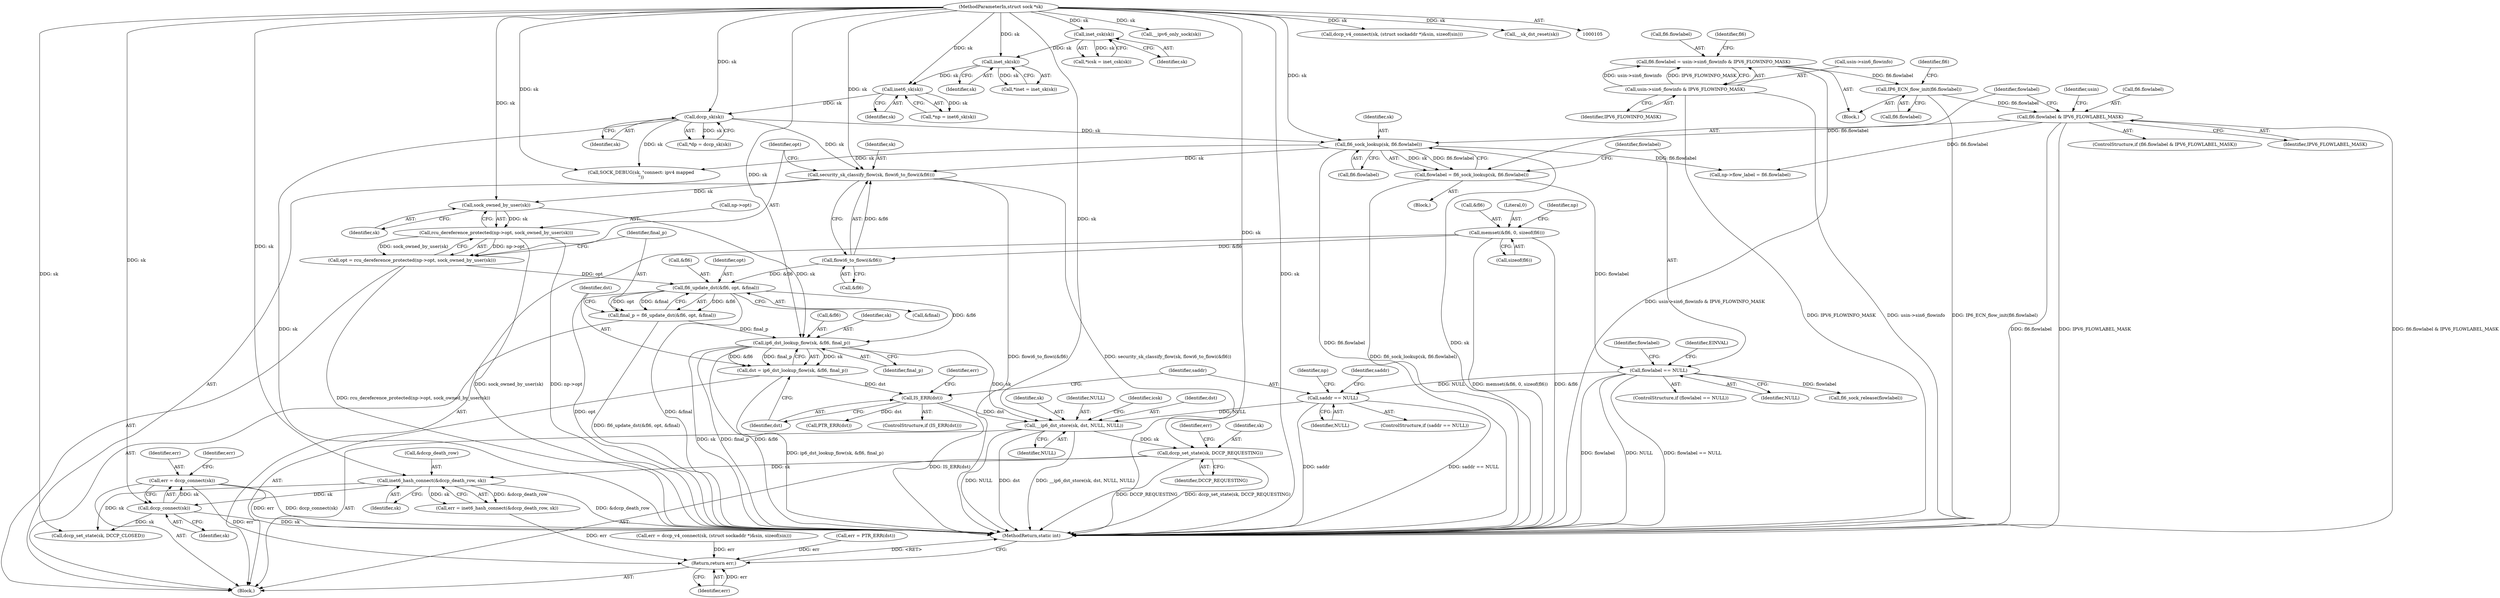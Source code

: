 digraph "0_linux_45f6fad84cc305103b28d73482b344d7f5b76f39@API" {
"1000585" [label="(Call,err = dccp_connect(sk))"];
"1000587" [label="(Call,dccp_connect(sk))"];
"1000557" [label="(Call,inet6_hash_connect(&dccp_death_row, sk))"];
"1000552" [label="(Call,dccp_set_state(sk, DCCP_REQUESTING))"];
"1000522" [label="(Call,__ip6_dst_store(sk, dst, NULL, NULL))"];
"1000480" [label="(Call,ip6_dst_lookup_flow(sk, &fl6, final_p))"];
"1000468" [label="(Call,sock_owned_by_user(sk))"];
"1000457" [label="(Call,security_sk_classify_flow(sk, flowi6_to_flowi(&fl6)))"];
"1000202" [label="(Call,fl6_sock_lookup(sk, fl6.flowlabel))"];
"1000134" [label="(Call,dccp_sk(sk))"];
"1000129" [label="(Call,inet6_sk(sk))"];
"1000124" [label="(Call,inet_sk(sk))"];
"1000119" [label="(Call,inet_csk(sk))"];
"1000106" [label="(MethodParameterIn,struct sock *sk)"];
"1000193" [label="(Call,fl6.flowlabel & IPV6_FLOWLABEL_MASK)"];
"1000188" [label="(Call,IP6_ECN_flow_init(fl6.flowlabel))"];
"1000179" [label="(Call,fl6.flowlabel = usin->sin6_flowinfo & IPV6_FLOWINFO_MASK)"];
"1000183" [label="(Call,usin->sin6_flowinfo & IPV6_FLOWINFO_MASK)"];
"1000459" [label="(Call,flowi6_to_flowi(&fl6))"];
"1000168" [label="(Call,memset(&fl6, 0, sizeof(fl6)))"];
"1000472" [label="(Call,fl6_update_dst(&fl6, opt, &final))"];
"1000462" [label="(Call,opt = rcu_dereference_protected(np->opt, sock_owned_by_user(sk)))"];
"1000464" [label="(Call,rcu_dereference_protected(np->opt, sock_owned_by_user(sk)))"];
"1000470" [label="(Call,final_p = fl6_update_dst(&fl6, opt, &final))"];
"1000486" [label="(Call,IS_ERR(dst))"];
"1000478" [label="(Call,dst = ip6_dst_lookup_flow(sk, &fl6, final_p))"];
"1000495" [label="(Call,saddr == NULL)"];
"1000208" [label="(Call,flowlabel == NULL)"];
"1000200" [label="(Call,flowlabel = fl6_sock_lookup(sk, fl6.flowlabel))"];
"1000611" [label="(Return,return err;)"];
"1000120" [label="(Identifier,sk)"];
"1000490" [label="(Identifier,err)"];
"1000171" [label="(Literal,0)"];
"1000588" [label="(Identifier,sk)"];
"1000202" [label="(Call,fl6_sock_lookup(sk, fl6.flowlabel))"];
"1000193" [label="(Call,fl6.flowlabel & IPV6_FLOWLABEL_MASK)"];
"1000491" [label="(Call,PTR_ERR(dst))"];
"1000129" [label="(Call,inet6_sk(sk))"];
"1000184" [label="(Call,usin->sin6_flowinfo)"];
"1000479" [label="(Identifier,dst)"];
"1000194" [label="(Call,fl6.flowlabel)"];
"1000210" [label="(Identifier,NULL)"];
"1000523" [label="(Identifier,sk)"];
"1000297" [label="(Call,np->flow_label = fl6.flowlabel)"];
"1000590" [label="(Identifier,err)"];
"1000188" [label="(Call,IP6_ECN_flow_init(fl6.flowlabel))"];
"1000187" [label="(Identifier,IPV6_FLOWINFO_MASK)"];
"1000200" [label="(Call,flowlabel = fl6_sock_lookup(sk, fl6.flowlabel))"];
"1000106" [label="(MethodParameterIn,struct sock *sk)"];
"1000183" [label="(Call,usin->sin6_flowinfo & IPV6_FLOWINFO_MASK)"];
"1000611" [label="(Return,return err;)"];
"1000486" [label="(Call,IS_ERR(dst))"];
"1000475" [label="(Identifier,opt)"];
"1000471" [label="(Identifier,final_p)"];
"1000172" [label="(Call,sizeof(fl6))"];
"1000215" [label="(Identifier,flowlabel)"];
"1000556" [label="(Identifier,err)"];
"1000203" [label="(Identifier,sk)"];
"1000117" [label="(Call,*icsk = inet_csk(sk))"];
"1000320" [label="(Call,__ipv6_only_sock(sk))"];
"1000168" [label="(Call,memset(&fl6, 0, sizeof(fl6)))"];
"1000204" [label="(Call,fl6.flowlabel)"];
"1000361" [label="(Call,err = dccp_v4_connect(sk, (struct sockaddr *)&sin, sizeof(sin)))"];
"1000124" [label="(Call,inet_sk(sk))"];
"1000214" [label="(Call,fl6_sock_release(flowlabel))"];
"1000176" [label="(Identifier,np)"];
"1000478" [label="(Call,dst = ip6_dst_lookup_flow(sk, &fl6, final_p))"];
"1000198" [label="(Block,)"];
"1000213" [label="(Identifier,EINVAL)"];
"1000122" [label="(Call,*inet = inet_sk(sk))"];
"1000525" [label="(Identifier,NULL)"];
"1000555" [label="(Call,err = inet6_hash_connect(&dccp_death_row, sk))"];
"1000127" [label="(Call,*np = inet6_sk(sk))"];
"1000552" [label="(Call,dccp_set_state(sk, DCCP_REQUESTING))"];
"1000513" [label="(Identifier,np)"];
"1000178" [label="(Block,)"];
"1000529" [label="(Identifier,icsk)"];
"1000464" [label="(Call,rcu_dereference_protected(np->opt, sock_owned_by_user(sk)))"];
"1000485" [label="(ControlStructure,if (IS_ERR(dst)))"];
"1000526" [label="(Identifier,NULL)"];
"1000496" [label="(Identifier,saddr)"];
"1000522" [label="(Call,__ip6_dst_store(sk, dst, NULL, NULL))"];
"1000613" [label="(MethodReturn,static int)"];
"1000473" [label="(Call,&fl6)"];
"1000470" [label="(Call,final_p = fl6_update_dst(&fl6, opt, &final))"];
"1000134" [label="(Call,dccp_sk(sk))"];
"1000169" [label="(Call,&fl6)"];
"1000558" [label="(Call,&dccp_death_row)"];
"1000587" [label="(Call,dccp_connect(sk))"];
"1000489" [label="(Call,err = PTR_ERR(dst))"];
"1000109" [label="(Block,)"];
"1000554" [label="(Identifier,DCCP_REQUESTING)"];
"1000472" [label="(Call,fl6_update_dst(&fl6, opt, &final))"];
"1000458" [label="(Identifier,sk)"];
"1000316" [label="(Call,SOCK_DEBUG(sk, \"connect: ipv4 mapped\n\"))"];
"1000476" [label="(Call,&final)"];
"1000460" [label="(Call,&fl6)"];
"1000482" [label="(Call,&fl6)"];
"1000481" [label="(Identifier,sk)"];
"1000192" [label="(ControlStructure,if (fl6.flowlabel & IPV6_FLOWLABEL_MASK))"];
"1000195" [label="(Identifier,fl6)"];
"1000480" [label="(Call,ip6_dst_lookup_flow(sk, &fl6, final_p))"];
"1000595" [label="(Call,dccp_set_state(sk, DCCP_CLOSED))"];
"1000557" [label="(Call,inet6_hash_connect(&dccp_death_row, sk))"];
"1000553" [label="(Identifier,sk)"];
"1000497" [label="(Identifier,NULL)"];
"1000132" [label="(Call,*dp = dccp_sk(sk))"];
"1000363" [label="(Call,dccp_v4_connect(sk, (struct sockaddr *)&sin, sizeof(sin)))"];
"1000457" [label="(Call,security_sk_classify_flow(sk, flowi6_to_flowi(&fl6)))"];
"1000586" [label="(Identifier,err)"];
"1000469" [label="(Identifier,sk)"];
"1000524" [label="(Identifier,dst)"];
"1000179" [label="(Call,fl6.flowlabel = usin->sin6_flowinfo & IPV6_FLOWINFO_MASK)"];
"1000612" [label="(Identifier,err)"];
"1000209" [label="(Identifier,flowlabel)"];
"1000459" [label="(Call,flowi6_to_flowi(&fl6))"];
"1000135" [label="(Identifier,sk)"];
"1000207" [label="(ControlStructure,if (flowlabel == NULL))"];
"1000130" [label="(Identifier,sk)"];
"1000465" [label="(Call,np->opt)"];
"1000201" [label="(Identifier,flowlabel)"];
"1000494" [label="(ControlStructure,if (saddr == NULL))"];
"1000500" [label="(Identifier,saddr)"];
"1000462" [label="(Call,opt = rcu_dereference_protected(np->opt, sock_owned_by_user(sk)))"];
"1000208" [label="(Call,flowlabel == NULL)"];
"1000197" [label="(Identifier,IPV6_FLOWLABEL_MASK)"];
"1000180" [label="(Call,fl6.flowlabel)"];
"1000189" [label="(Call,fl6.flowlabel)"];
"1000119" [label="(Call,inet_csk(sk))"];
"1000125" [label="(Identifier,sk)"];
"1000190" [label="(Identifier,fl6)"];
"1000463" [label="(Identifier,opt)"];
"1000560" [label="(Identifier,sk)"];
"1000484" [label="(Identifier,final_p)"];
"1000468" [label="(Call,sock_owned_by_user(sk))"];
"1000220" [label="(Identifier,usin)"];
"1000585" [label="(Call,err = dccp_connect(sk))"];
"1000487" [label="(Identifier,dst)"];
"1000598" [label="(Call,__sk_dst_reset(sk))"];
"1000495" [label="(Call,saddr == NULL)"];
"1000585" -> "1000109"  [label="AST: "];
"1000585" -> "1000587"  [label="CFG: "];
"1000586" -> "1000585"  [label="AST: "];
"1000587" -> "1000585"  [label="AST: "];
"1000590" -> "1000585"  [label="CFG: "];
"1000585" -> "1000613"  [label="DDG: err"];
"1000585" -> "1000613"  [label="DDG: dccp_connect(sk)"];
"1000587" -> "1000585"  [label="DDG: sk"];
"1000585" -> "1000611"  [label="DDG: err"];
"1000587" -> "1000588"  [label="CFG: "];
"1000588" -> "1000587"  [label="AST: "];
"1000587" -> "1000613"  [label="DDG: sk"];
"1000557" -> "1000587"  [label="DDG: sk"];
"1000106" -> "1000587"  [label="DDG: sk"];
"1000587" -> "1000595"  [label="DDG: sk"];
"1000557" -> "1000555"  [label="AST: "];
"1000557" -> "1000560"  [label="CFG: "];
"1000558" -> "1000557"  [label="AST: "];
"1000560" -> "1000557"  [label="AST: "];
"1000555" -> "1000557"  [label="CFG: "];
"1000557" -> "1000613"  [label="DDG: &dccp_death_row"];
"1000557" -> "1000555"  [label="DDG: &dccp_death_row"];
"1000557" -> "1000555"  [label="DDG: sk"];
"1000552" -> "1000557"  [label="DDG: sk"];
"1000106" -> "1000557"  [label="DDG: sk"];
"1000557" -> "1000595"  [label="DDG: sk"];
"1000552" -> "1000109"  [label="AST: "];
"1000552" -> "1000554"  [label="CFG: "];
"1000553" -> "1000552"  [label="AST: "];
"1000554" -> "1000552"  [label="AST: "];
"1000556" -> "1000552"  [label="CFG: "];
"1000552" -> "1000613"  [label="DDG: DCCP_REQUESTING"];
"1000552" -> "1000613"  [label="DDG: dccp_set_state(sk, DCCP_REQUESTING)"];
"1000522" -> "1000552"  [label="DDG: sk"];
"1000106" -> "1000552"  [label="DDG: sk"];
"1000522" -> "1000109"  [label="AST: "];
"1000522" -> "1000526"  [label="CFG: "];
"1000523" -> "1000522"  [label="AST: "];
"1000524" -> "1000522"  [label="AST: "];
"1000525" -> "1000522"  [label="AST: "];
"1000526" -> "1000522"  [label="AST: "];
"1000529" -> "1000522"  [label="CFG: "];
"1000522" -> "1000613"  [label="DDG: NULL"];
"1000522" -> "1000613"  [label="DDG: dst"];
"1000522" -> "1000613"  [label="DDG: __ip6_dst_store(sk, dst, NULL, NULL)"];
"1000480" -> "1000522"  [label="DDG: sk"];
"1000106" -> "1000522"  [label="DDG: sk"];
"1000486" -> "1000522"  [label="DDG: dst"];
"1000495" -> "1000522"  [label="DDG: NULL"];
"1000480" -> "1000478"  [label="AST: "];
"1000480" -> "1000484"  [label="CFG: "];
"1000481" -> "1000480"  [label="AST: "];
"1000482" -> "1000480"  [label="AST: "];
"1000484" -> "1000480"  [label="AST: "];
"1000478" -> "1000480"  [label="CFG: "];
"1000480" -> "1000613"  [label="DDG: sk"];
"1000480" -> "1000613"  [label="DDG: final_p"];
"1000480" -> "1000613"  [label="DDG: &fl6"];
"1000480" -> "1000478"  [label="DDG: sk"];
"1000480" -> "1000478"  [label="DDG: &fl6"];
"1000480" -> "1000478"  [label="DDG: final_p"];
"1000468" -> "1000480"  [label="DDG: sk"];
"1000106" -> "1000480"  [label="DDG: sk"];
"1000472" -> "1000480"  [label="DDG: &fl6"];
"1000470" -> "1000480"  [label="DDG: final_p"];
"1000468" -> "1000464"  [label="AST: "];
"1000468" -> "1000469"  [label="CFG: "];
"1000469" -> "1000468"  [label="AST: "];
"1000464" -> "1000468"  [label="CFG: "];
"1000468" -> "1000464"  [label="DDG: sk"];
"1000457" -> "1000468"  [label="DDG: sk"];
"1000106" -> "1000468"  [label="DDG: sk"];
"1000457" -> "1000109"  [label="AST: "];
"1000457" -> "1000459"  [label="CFG: "];
"1000458" -> "1000457"  [label="AST: "];
"1000459" -> "1000457"  [label="AST: "];
"1000463" -> "1000457"  [label="CFG: "];
"1000457" -> "1000613"  [label="DDG: flowi6_to_flowi(&fl6)"];
"1000457" -> "1000613"  [label="DDG: security_sk_classify_flow(sk, flowi6_to_flowi(&fl6))"];
"1000202" -> "1000457"  [label="DDG: sk"];
"1000134" -> "1000457"  [label="DDG: sk"];
"1000106" -> "1000457"  [label="DDG: sk"];
"1000459" -> "1000457"  [label="DDG: &fl6"];
"1000202" -> "1000200"  [label="AST: "];
"1000202" -> "1000204"  [label="CFG: "];
"1000203" -> "1000202"  [label="AST: "];
"1000204" -> "1000202"  [label="AST: "];
"1000200" -> "1000202"  [label="CFG: "];
"1000202" -> "1000613"  [label="DDG: sk"];
"1000202" -> "1000613"  [label="DDG: fl6.flowlabel"];
"1000202" -> "1000200"  [label="DDG: sk"];
"1000202" -> "1000200"  [label="DDG: fl6.flowlabel"];
"1000134" -> "1000202"  [label="DDG: sk"];
"1000106" -> "1000202"  [label="DDG: sk"];
"1000193" -> "1000202"  [label="DDG: fl6.flowlabel"];
"1000202" -> "1000297"  [label="DDG: fl6.flowlabel"];
"1000202" -> "1000316"  [label="DDG: sk"];
"1000134" -> "1000132"  [label="AST: "];
"1000134" -> "1000135"  [label="CFG: "];
"1000135" -> "1000134"  [label="AST: "];
"1000132" -> "1000134"  [label="CFG: "];
"1000134" -> "1000613"  [label="DDG: sk"];
"1000134" -> "1000132"  [label="DDG: sk"];
"1000129" -> "1000134"  [label="DDG: sk"];
"1000106" -> "1000134"  [label="DDG: sk"];
"1000134" -> "1000316"  [label="DDG: sk"];
"1000129" -> "1000127"  [label="AST: "];
"1000129" -> "1000130"  [label="CFG: "];
"1000130" -> "1000129"  [label="AST: "];
"1000127" -> "1000129"  [label="CFG: "];
"1000129" -> "1000127"  [label="DDG: sk"];
"1000124" -> "1000129"  [label="DDG: sk"];
"1000106" -> "1000129"  [label="DDG: sk"];
"1000124" -> "1000122"  [label="AST: "];
"1000124" -> "1000125"  [label="CFG: "];
"1000125" -> "1000124"  [label="AST: "];
"1000122" -> "1000124"  [label="CFG: "];
"1000124" -> "1000122"  [label="DDG: sk"];
"1000119" -> "1000124"  [label="DDG: sk"];
"1000106" -> "1000124"  [label="DDG: sk"];
"1000119" -> "1000117"  [label="AST: "];
"1000119" -> "1000120"  [label="CFG: "];
"1000120" -> "1000119"  [label="AST: "];
"1000117" -> "1000119"  [label="CFG: "];
"1000119" -> "1000117"  [label="DDG: sk"];
"1000106" -> "1000119"  [label="DDG: sk"];
"1000106" -> "1000105"  [label="AST: "];
"1000106" -> "1000613"  [label="DDG: sk"];
"1000106" -> "1000316"  [label="DDG: sk"];
"1000106" -> "1000320"  [label="DDG: sk"];
"1000106" -> "1000363"  [label="DDG: sk"];
"1000106" -> "1000595"  [label="DDG: sk"];
"1000106" -> "1000598"  [label="DDG: sk"];
"1000193" -> "1000192"  [label="AST: "];
"1000193" -> "1000197"  [label="CFG: "];
"1000194" -> "1000193"  [label="AST: "];
"1000197" -> "1000193"  [label="AST: "];
"1000201" -> "1000193"  [label="CFG: "];
"1000220" -> "1000193"  [label="CFG: "];
"1000193" -> "1000613"  [label="DDG: fl6.flowlabel"];
"1000193" -> "1000613"  [label="DDG: IPV6_FLOWLABEL_MASK"];
"1000193" -> "1000613"  [label="DDG: fl6.flowlabel & IPV6_FLOWLABEL_MASK"];
"1000188" -> "1000193"  [label="DDG: fl6.flowlabel"];
"1000193" -> "1000297"  [label="DDG: fl6.flowlabel"];
"1000188" -> "1000178"  [label="AST: "];
"1000188" -> "1000189"  [label="CFG: "];
"1000189" -> "1000188"  [label="AST: "];
"1000195" -> "1000188"  [label="CFG: "];
"1000188" -> "1000613"  [label="DDG: IP6_ECN_flow_init(fl6.flowlabel)"];
"1000179" -> "1000188"  [label="DDG: fl6.flowlabel"];
"1000179" -> "1000178"  [label="AST: "];
"1000179" -> "1000183"  [label="CFG: "];
"1000180" -> "1000179"  [label="AST: "];
"1000183" -> "1000179"  [label="AST: "];
"1000190" -> "1000179"  [label="CFG: "];
"1000179" -> "1000613"  [label="DDG: usin->sin6_flowinfo & IPV6_FLOWINFO_MASK"];
"1000183" -> "1000179"  [label="DDG: usin->sin6_flowinfo"];
"1000183" -> "1000179"  [label="DDG: IPV6_FLOWINFO_MASK"];
"1000183" -> "1000187"  [label="CFG: "];
"1000184" -> "1000183"  [label="AST: "];
"1000187" -> "1000183"  [label="AST: "];
"1000183" -> "1000613"  [label="DDG: IPV6_FLOWINFO_MASK"];
"1000183" -> "1000613"  [label="DDG: usin->sin6_flowinfo"];
"1000459" -> "1000460"  [label="CFG: "];
"1000460" -> "1000459"  [label="AST: "];
"1000168" -> "1000459"  [label="DDG: &fl6"];
"1000459" -> "1000472"  [label="DDG: &fl6"];
"1000168" -> "1000109"  [label="AST: "];
"1000168" -> "1000172"  [label="CFG: "];
"1000169" -> "1000168"  [label="AST: "];
"1000171" -> "1000168"  [label="AST: "];
"1000172" -> "1000168"  [label="AST: "];
"1000176" -> "1000168"  [label="CFG: "];
"1000168" -> "1000613"  [label="DDG: memset(&fl6, 0, sizeof(fl6))"];
"1000168" -> "1000613"  [label="DDG: &fl6"];
"1000472" -> "1000470"  [label="AST: "];
"1000472" -> "1000476"  [label="CFG: "];
"1000473" -> "1000472"  [label="AST: "];
"1000475" -> "1000472"  [label="AST: "];
"1000476" -> "1000472"  [label="AST: "];
"1000470" -> "1000472"  [label="CFG: "];
"1000472" -> "1000613"  [label="DDG: &final"];
"1000472" -> "1000613"  [label="DDG: opt"];
"1000472" -> "1000470"  [label="DDG: &fl6"];
"1000472" -> "1000470"  [label="DDG: opt"];
"1000472" -> "1000470"  [label="DDG: &final"];
"1000462" -> "1000472"  [label="DDG: opt"];
"1000462" -> "1000109"  [label="AST: "];
"1000462" -> "1000464"  [label="CFG: "];
"1000463" -> "1000462"  [label="AST: "];
"1000464" -> "1000462"  [label="AST: "];
"1000471" -> "1000462"  [label="CFG: "];
"1000462" -> "1000613"  [label="DDG: rcu_dereference_protected(np->opt, sock_owned_by_user(sk))"];
"1000464" -> "1000462"  [label="DDG: np->opt"];
"1000464" -> "1000462"  [label="DDG: sock_owned_by_user(sk)"];
"1000465" -> "1000464"  [label="AST: "];
"1000464" -> "1000613"  [label="DDG: np->opt"];
"1000464" -> "1000613"  [label="DDG: sock_owned_by_user(sk)"];
"1000470" -> "1000109"  [label="AST: "];
"1000471" -> "1000470"  [label="AST: "];
"1000479" -> "1000470"  [label="CFG: "];
"1000470" -> "1000613"  [label="DDG: fl6_update_dst(&fl6, opt, &final)"];
"1000486" -> "1000485"  [label="AST: "];
"1000486" -> "1000487"  [label="CFG: "];
"1000487" -> "1000486"  [label="AST: "];
"1000490" -> "1000486"  [label="CFG: "];
"1000496" -> "1000486"  [label="CFG: "];
"1000486" -> "1000613"  [label="DDG: IS_ERR(dst)"];
"1000478" -> "1000486"  [label="DDG: dst"];
"1000486" -> "1000491"  [label="DDG: dst"];
"1000478" -> "1000109"  [label="AST: "];
"1000479" -> "1000478"  [label="AST: "];
"1000487" -> "1000478"  [label="CFG: "];
"1000478" -> "1000613"  [label="DDG: ip6_dst_lookup_flow(sk, &fl6, final_p)"];
"1000495" -> "1000494"  [label="AST: "];
"1000495" -> "1000497"  [label="CFG: "];
"1000496" -> "1000495"  [label="AST: "];
"1000497" -> "1000495"  [label="AST: "];
"1000500" -> "1000495"  [label="CFG: "];
"1000513" -> "1000495"  [label="CFG: "];
"1000495" -> "1000613"  [label="DDG: saddr"];
"1000495" -> "1000613"  [label="DDG: saddr == NULL"];
"1000208" -> "1000495"  [label="DDG: NULL"];
"1000208" -> "1000207"  [label="AST: "];
"1000208" -> "1000210"  [label="CFG: "];
"1000209" -> "1000208"  [label="AST: "];
"1000210" -> "1000208"  [label="AST: "];
"1000213" -> "1000208"  [label="CFG: "];
"1000215" -> "1000208"  [label="CFG: "];
"1000208" -> "1000613"  [label="DDG: flowlabel"];
"1000208" -> "1000613"  [label="DDG: NULL"];
"1000208" -> "1000613"  [label="DDG: flowlabel == NULL"];
"1000200" -> "1000208"  [label="DDG: flowlabel"];
"1000208" -> "1000214"  [label="DDG: flowlabel"];
"1000200" -> "1000198"  [label="AST: "];
"1000201" -> "1000200"  [label="AST: "];
"1000209" -> "1000200"  [label="CFG: "];
"1000200" -> "1000613"  [label="DDG: fl6_sock_lookup(sk, fl6.flowlabel)"];
"1000611" -> "1000109"  [label="AST: "];
"1000611" -> "1000612"  [label="CFG: "];
"1000612" -> "1000611"  [label="AST: "];
"1000613" -> "1000611"  [label="CFG: "];
"1000611" -> "1000613"  [label="DDG: <RET>"];
"1000612" -> "1000611"  [label="DDG: err"];
"1000489" -> "1000611"  [label="DDG: err"];
"1000361" -> "1000611"  [label="DDG: err"];
"1000555" -> "1000611"  [label="DDG: err"];
}
